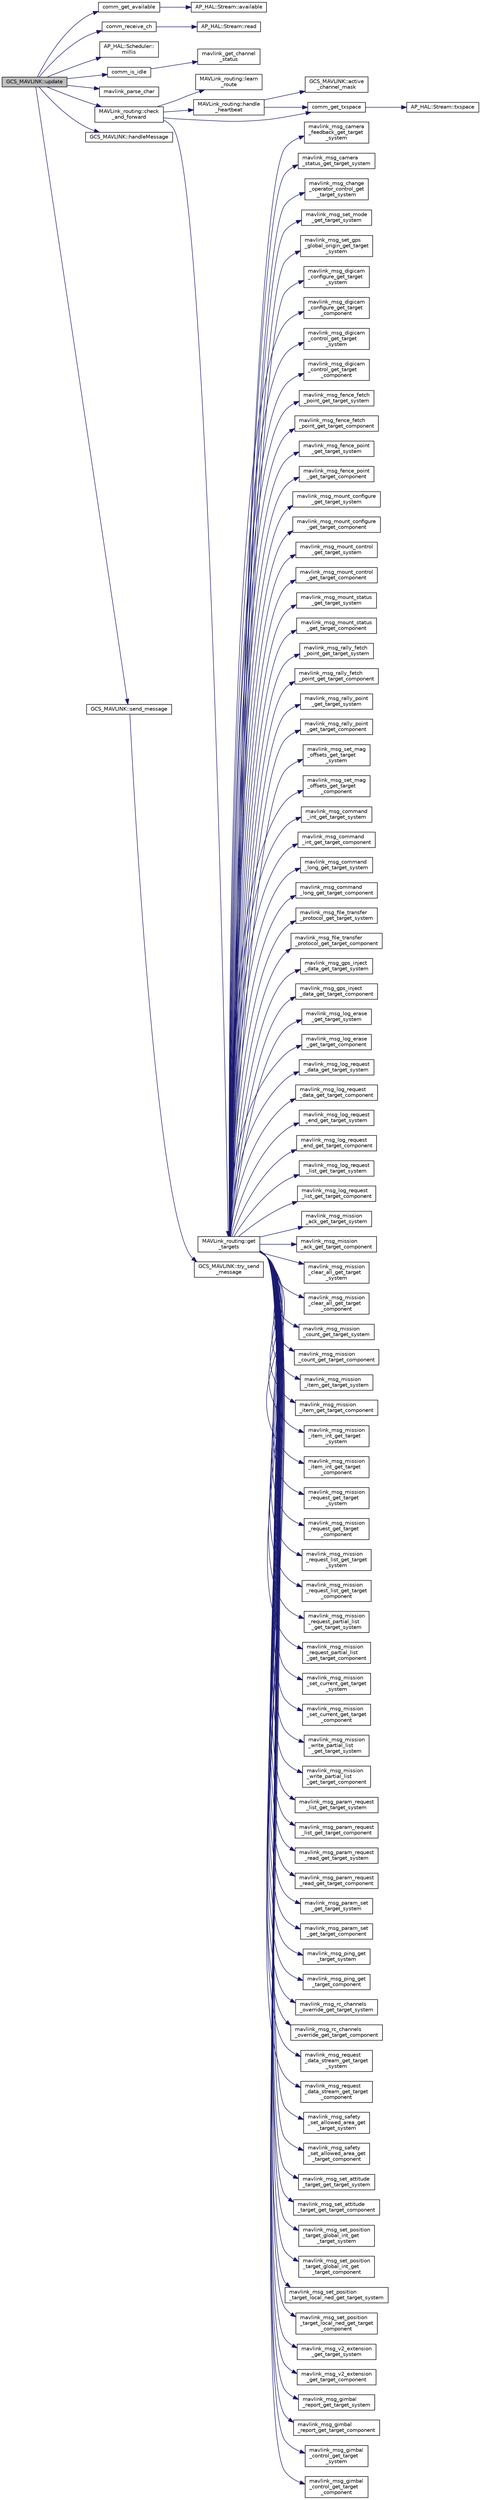 digraph "GCS_MAVLINK::update"
{
 // INTERACTIVE_SVG=YES
  edge [fontname="Helvetica",fontsize="10",labelfontname="Helvetica",labelfontsize="10"];
  node [fontname="Helvetica",fontsize="10",shape=record];
  rankdir="LR";
  Node1 [label="GCS_MAVLINK::update",height=0.2,width=0.4,color="black", fillcolor="grey75", style="filled" fontcolor="black"];
  Node1 -> Node2 [color="midnightblue",fontsize="10",style="solid",fontname="Helvetica"];
  Node2 [label="comm_get_available",height=0.2,width=0.4,color="black", fillcolor="white", style="filled",URL="$GCS__MAVLink_8cpp.html#a2817de906dc695cf406a4a43be1bc724"];
  Node2 -> Node3 [color="midnightblue",fontsize="10",style="solid",fontname="Helvetica"];
  Node3 [label="AP_HAL::Stream::available",height=0.2,width=0.4,color="black", fillcolor="white", style="filled",URL="$classAP__HAL_1_1Stream.html#ae687e48f5689af94d66fb88822923e12"];
  Node1 -> Node4 [color="midnightblue",fontsize="10",style="solid",fontname="Helvetica"];
  Node4 [label="comm_receive_ch",height=0.2,width=0.4,color="black", fillcolor="white", style="filled",URL="$GCS__MAVLink_8cpp.html#a34488d8c3ec2e467fd083707754001d3"];
  Node4 -> Node5 [color="midnightblue",fontsize="10",style="solid",fontname="Helvetica"];
  Node5 [label="AP_HAL::Stream::read",height=0.2,width=0.4,color="black", fillcolor="white", style="filled",URL="$classAP__HAL_1_1Stream.html#ae42ff362cc2a7e527c22f92a3740c2ac"];
  Node1 -> Node6 [color="midnightblue",fontsize="10",style="solid",fontname="Helvetica"];
  Node6 [label="AP_HAL::Scheduler::\lmillis",height=0.2,width=0.4,color="black", fillcolor="white", style="filled",URL="$classAP__HAL_1_1Scheduler.html#a26b68339fc68a562d8d3a1238d0ec8c1"];
  Node1 -> Node7 [color="midnightblue",fontsize="10",style="solid",fontname="Helvetica"];
  Node7 [label="comm_is_idle",height=0.2,width=0.4,color="black", fillcolor="white", style="filled",URL="$GCS__MAVLink_8cpp.html#aa3c44672adc3c408bd488d804acc94c2"];
  Node7 -> Node8 [color="midnightblue",fontsize="10",style="solid",fontname="Helvetica"];
  Node8 [label="mavlink_get_channel\l_status",height=0.2,width=0.4,color="black", fillcolor="white", style="filled",URL="$v0_89_2mavlink__helpers_8h.html#ac006d308067f48514ca5c0cf0b046c28"];
  Node1 -> Node9 [color="midnightblue",fontsize="10",style="solid",fontname="Helvetica"];
  Node9 [label="mavlink_parse_char",height=0.2,width=0.4,color="black", fillcolor="white", style="filled",URL="$v0_89_2mavlink__helpers_8h.html#ad91e8323cefc65965574c09e72365d7d"];
  Node1 -> Node10 [color="midnightblue",fontsize="10",style="solid",fontname="Helvetica"];
  Node10 [label="MAVLink_routing::check\l_and_forward",height=0.2,width=0.4,color="black", fillcolor="white", style="filled",URL="$classMAVLink__routing.html#a474038c8ab695c57e23fb6fec4664947"];
  Node10 -> Node11 [color="midnightblue",fontsize="10",style="solid",fontname="Helvetica"];
  Node11 [label="MAVLink_routing::learn\l_route",height=0.2,width=0.4,color="black", fillcolor="white", style="filled",URL="$classMAVLink__routing.html#ae9e148bcc32752ecc2ba506d7f10e29e"];
  Node10 -> Node12 [color="midnightblue",fontsize="10",style="solid",fontname="Helvetica"];
  Node12 [label="MAVLink_routing::handle\l_heartbeat",height=0.2,width=0.4,color="black", fillcolor="white", style="filled",URL="$classMAVLink__routing.html#ae80b2a0d4f442fe80a7d0097da164b7e"];
  Node12 -> Node13 [color="midnightblue",fontsize="10",style="solid",fontname="Helvetica"];
  Node13 [label="GCS_MAVLINK::active\l_channel_mask",height=0.2,width=0.4,color="black", fillcolor="white", style="filled",URL="$classGCS__MAVLINK.html#acad5b4ab40c7b7486392f07193ce4190"];
  Node12 -> Node14 [color="midnightblue",fontsize="10",style="solid",fontname="Helvetica"];
  Node14 [label="comm_get_txspace",height=0.2,width=0.4,color="black", fillcolor="white", style="filled",URL="$GCS__MAVLink_8cpp.html#a2a0fd455fd37f642e9eb67373a14b7d9"];
  Node14 -> Node15 [color="midnightblue",fontsize="10",style="solid",fontname="Helvetica"];
  Node15 [label="AP_HAL::Stream::txspace",height=0.2,width=0.4,color="black", fillcolor="white", style="filled",URL="$classAP__HAL_1_1Stream.html#a7028834212873394e906bcaf7f4a06b3"];
  Node10 -> Node16 [color="midnightblue",fontsize="10",style="solid",fontname="Helvetica"];
  Node16 [label="MAVLink_routing::get\l_targets",height=0.2,width=0.4,color="black", fillcolor="white", style="filled",URL="$classMAVLink__routing.html#afca07626745616e05d03caf5a0601c2f"];
  Node16 -> Node17 [color="midnightblue",fontsize="10",style="solid",fontname="Helvetica"];
  Node17 [label="mavlink_msg_camera\l_feedback_get_target\l_system",height=0.2,width=0.4,color="black", fillcolor="white", style="filled",URL="$mavlink__msg__camera__feedback_8h.html#a49c2ed506f28a18ddfab46f2897b5b74",tooltip="Get field target_system from camera_feedback message. "];
  Node16 -> Node18 [color="midnightblue",fontsize="10",style="solid",fontname="Helvetica"];
  Node18 [label="mavlink_msg_camera\l_status_get_target_system",height=0.2,width=0.4,color="black", fillcolor="white", style="filled",URL="$mavlink__msg__camera__status_8h.html#a34770fffbaabc5a5e4537d89466730fa",tooltip="Get field target_system from camera_status message. "];
  Node16 -> Node19 [color="midnightblue",fontsize="10",style="solid",fontname="Helvetica"];
  Node19 [label="mavlink_msg_change\l_operator_control_get\l_target_system",height=0.2,width=0.4,color="black", fillcolor="white", style="filled",URL="$v0_89_2common_2mavlink__msg__change__operator__control_8h.html#aaba98e48f6aacbc8cf923df0d35a326d",tooltip="Send a change_operator_control message. "];
  Node16 -> Node20 [color="midnightblue",fontsize="10",style="solid",fontname="Helvetica"];
  Node20 [label="mavlink_msg_set_mode\l_get_target_system",height=0.2,width=0.4,color="black", fillcolor="white", style="filled",URL="$v1_80_2common_2mavlink__msg__set__mode_8h.html#a7d367c4cd9fadb093d9919c5bd0e7af7",tooltip="Send a set_mode message. "];
  Node16 -> Node21 [color="midnightblue",fontsize="10",style="solid",fontname="Helvetica"];
  Node21 [label="mavlink_msg_set_gps\l_global_origin_get_target\l_system",height=0.2,width=0.4,color="black", fillcolor="white", style="filled",URL="$mavlink__msg__set__gps__global__origin_8h.html#afc1f8e098c2196a04b8b60dd31cd3867",tooltip="Send a set_gps_global_origin message. "];
  Node16 -> Node22 [color="midnightblue",fontsize="10",style="solid",fontname="Helvetica"];
  Node22 [label="mavlink_msg_digicam\l_configure_get_target\l_system",height=0.2,width=0.4,color="black", fillcolor="white", style="filled",URL="$v0_89_2ardupilotmega_2mavlink__msg__digicam__configure_8h.html#a300d209a0b32b658a8ae34a809a0f11b",tooltip="Send a digicam_configure message. "];
  Node16 -> Node23 [color="midnightblue",fontsize="10",style="solid",fontname="Helvetica"];
  Node23 [label="mavlink_msg_digicam\l_configure_get_target\l_component",height=0.2,width=0.4,color="black", fillcolor="white", style="filled",URL="$v0_89_2ardupilotmega_2mavlink__msg__digicam__configure_8h.html#a980a5b5ca1fd62503a1eeeaf2a8d9e80",tooltip="Get field target_component from digicam_configure message. "];
  Node16 -> Node24 [color="midnightblue",fontsize="10",style="solid",fontname="Helvetica"];
  Node24 [label="mavlink_msg_digicam\l_control_get_target\l_system",height=0.2,width=0.4,color="black", fillcolor="white", style="filled",URL="$v0_89_2ardupilotmega_2mavlink__msg__digicam__control_8h.html#a762c35a778a3d455c1e8081ffa8929fe",tooltip="Send a digicam_control message. "];
  Node16 -> Node25 [color="midnightblue",fontsize="10",style="solid",fontname="Helvetica"];
  Node25 [label="mavlink_msg_digicam\l_control_get_target\l_component",height=0.2,width=0.4,color="black", fillcolor="white", style="filled",URL="$v0_89_2ardupilotmega_2mavlink__msg__digicam__control_8h.html#a3345b464816b38a9ea2232b2ec93e8a2",tooltip="Get field target_component from digicam_control message. "];
  Node16 -> Node26 [color="midnightblue",fontsize="10",style="solid",fontname="Helvetica"];
  Node26 [label="mavlink_msg_fence_fetch\l_point_get_target_system",height=0.2,width=0.4,color="black", fillcolor="white", style="filled",URL="$v0_89_2ardupilotmega_2mavlink__msg__fence__fetch__point_8h.html#ae17ef65d3985229237950c129e50c903",tooltip="Send a fence_fetch_point message. "];
  Node16 -> Node27 [color="midnightblue",fontsize="10",style="solid",fontname="Helvetica"];
  Node27 [label="mavlink_msg_fence_fetch\l_point_get_target_component",height=0.2,width=0.4,color="black", fillcolor="white", style="filled",URL="$v0_89_2ardupilotmega_2mavlink__msg__fence__fetch__point_8h.html#a5c5c1144561179bbe878489599f15b8e",tooltip="Get field target_component from fence_fetch_point message. "];
  Node16 -> Node28 [color="midnightblue",fontsize="10",style="solid",fontname="Helvetica"];
  Node28 [label="mavlink_msg_fence_point\l_get_target_system",height=0.2,width=0.4,color="black", fillcolor="white", style="filled",URL="$v0_89_2ardupilotmega_2mavlink__msg__fence__point_8h.html#a3b63f03e7038e7c519cee1dd0c699cfd",tooltip="Send a fence_point message. "];
  Node16 -> Node29 [color="midnightblue",fontsize="10",style="solid",fontname="Helvetica"];
  Node29 [label="mavlink_msg_fence_point\l_get_target_component",height=0.2,width=0.4,color="black", fillcolor="white", style="filled",URL="$v0_89_2ardupilotmega_2mavlink__msg__fence__point_8h.html#a73d7dab2563fc83c10c668c3e60ccc7d",tooltip="Get field target_component from fence_point message. "];
  Node16 -> Node30 [color="midnightblue",fontsize="10",style="solid",fontname="Helvetica"];
  Node30 [label="mavlink_msg_mount_configure\l_get_target_system",height=0.2,width=0.4,color="black", fillcolor="white", style="filled",URL="$v0_89_2ardupilotmega_2mavlink__msg__mount__configure_8h.html#a21cd003519d1dd9a3dbe4a2e362b106b",tooltip="Send a mount_configure message. "];
  Node16 -> Node31 [color="midnightblue",fontsize="10",style="solid",fontname="Helvetica"];
  Node31 [label="mavlink_msg_mount_configure\l_get_target_component",height=0.2,width=0.4,color="black", fillcolor="white", style="filled",URL="$v0_89_2ardupilotmega_2mavlink__msg__mount__configure_8h.html#a9f1bd139aabda4af4f8beeea55df73f7",tooltip="Get field target_component from mount_configure message. "];
  Node16 -> Node32 [color="midnightblue",fontsize="10",style="solid",fontname="Helvetica"];
  Node32 [label="mavlink_msg_mount_control\l_get_target_system",height=0.2,width=0.4,color="black", fillcolor="white", style="filled",URL="$v0_89_2ardupilotmega_2mavlink__msg__mount__control_8h.html#afb792cb768907895646055da0e24d896",tooltip="Send a mount_control message. "];
  Node16 -> Node33 [color="midnightblue",fontsize="10",style="solid",fontname="Helvetica"];
  Node33 [label="mavlink_msg_mount_control\l_get_target_component",height=0.2,width=0.4,color="black", fillcolor="white", style="filled",URL="$v0_89_2ardupilotmega_2mavlink__msg__mount__control_8h.html#aa22df514cf73c03c10200f239738d6dc",tooltip="Get field target_component from mount_control message. "];
  Node16 -> Node34 [color="midnightblue",fontsize="10",style="solid",fontname="Helvetica"];
  Node34 [label="mavlink_msg_mount_status\l_get_target_system",height=0.2,width=0.4,color="black", fillcolor="white", style="filled",URL="$v0_89_2ardupilotmega_2mavlink__msg__mount__status_8h.html#a85282abbaba15b47dbf903cd1d7ed44f",tooltip="Send a mount_status message. "];
  Node16 -> Node35 [color="midnightblue",fontsize="10",style="solid",fontname="Helvetica"];
  Node35 [label="mavlink_msg_mount_status\l_get_target_component",height=0.2,width=0.4,color="black", fillcolor="white", style="filled",URL="$v0_89_2ardupilotmega_2mavlink__msg__mount__status_8h.html#ac7f9afc7a1e27509403454bb0ec7b826",tooltip="Get field target_component from mount_status message. "];
  Node16 -> Node36 [color="midnightblue",fontsize="10",style="solid",fontname="Helvetica"];
  Node36 [label="mavlink_msg_rally_fetch\l_point_get_target_system",height=0.2,width=0.4,color="black", fillcolor="white", style="filled",URL="$mavlink__msg__rally__fetch__point_8h.html#a93a5eeefa12a66f59f173074f969e36b",tooltip="Send a rally_fetch_point message. "];
  Node16 -> Node37 [color="midnightblue",fontsize="10",style="solid",fontname="Helvetica"];
  Node37 [label="mavlink_msg_rally_fetch\l_point_get_target_component",height=0.2,width=0.4,color="black", fillcolor="white", style="filled",URL="$mavlink__msg__rally__fetch__point_8h.html#ab5890f4d8eb826c8730f9b31a2924188",tooltip="Get field target_component from rally_fetch_point message. "];
  Node16 -> Node38 [color="midnightblue",fontsize="10",style="solid",fontname="Helvetica"];
  Node38 [label="mavlink_msg_rally_point\l_get_target_system",height=0.2,width=0.4,color="black", fillcolor="white", style="filled",URL="$mavlink__msg__rally__point_8h.html#a0f06807a9cb49d0fb219fec2de4aefa5",tooltip="Send a rally_point message. "];
  Node16 -> Node39 [color="midnightblue",fontsize="10",style="solid",fontname="Helvetica"];
  Node39 [label="mavlink_msg_rally_point\l_get_target_component",height=0.2,width=0.4,color="black", fillcolor="white", style="filled",URL="$mavlink__msg__rally__point_8h.html#ab922dfe808f26bbfbd5eaf5597b4475f",tooltip="Get field target_component from rally_point message. "];
  Node16 -> Node40 [color="midnightblue",fontsize="10",style="solid",fontname="Helvetica"];
  Node40 [label="mavlink_msg_set_mag\l_offsets_get_target\l_system",height=0.2,width=0.4,color="black", fillcolor="white", style="filled",URL="$v0_89_2ardupilotmega_2mavlink__msg__set__mag__offsets_8h.html#a91a71a3c880b57c0d8718744954749c2",tooltip="Send a set_mag_offsets message. "];
  Node16 -> Node41 [color="midnightblue",fontsize="10",style="solid",fontname="Helvetica"];
  Node41 [label="mavlink_msg_set_mag\l_offsets_get_target\l_component",height=0.2,width=0.4,color="black", fillcolor="white", style="filled",URL="$v0_89_2ardupilotmega_2mavlink__msg__set__mag__offsets_8h.html#a18167f142e670b000f7b991b4e9cf9cb",tooltip="Get field target_component from set_mag_offsets message. "];
  Node16 -> Node42 [color="midnightblue",fontsize="10",style="solid",fontname="Helvetica"];
  Node42 [label="mavlink_msg_command\l_int_get_target_system",height=0.2,width=0.4,color="black", fillcolor="white", style="filled",URL="$mavlink__msg__command__int_8h.html#ac5db39be4bfbf1adbfe90bec46dbe24a",tooltip="Send a command_int message. "];
  Node16 -> Node43 [color="midnightblue",fontsize="10",style="solid",fontname="Helvetica"];
  Node43 [label="mavlink_msg_command\l_int_get_target_component",height=0.2,width=0.4,color="black", fillcolor="white", style="filled",URL="$mavlink__msg__command__int_8h.html#a41ae9b1a8ab156a2f53d7a27cbd29a6d",tooltip="Get field target_component from command_int message. "];
  Node16 -> Node44 [color="midnightblue",fontsize="10",style="solid",fontname="Helvetica"];
  Node44 [label="mavlink_msg_command\l_long_get_target_system",height=0.2,width=0.4,color="black", fillcolor="white", style="filled",URL="$mavlink__msg__command__long_8h.html#aa303ae37beaba2780bc9559c945fd01d",tooltip="Send a command_long message. "];
  Node16 -> Node45 [color="midnightblue",fontsize="10",style="solid",fontname="Helvetica"];
  Node45 [label="mavlink_msg_command\l_long_get_target_component",height=0.2,width=0.4,color="black", fillcolor="white", style="filled",URL="$mavlink__msg__command__long_8h.html#a92634cac6e4e4f42a0ac684b3b68993c",tooltip="Get field target_component from command_long message. "];
  Node16 -> Node46 [color="midnightblue",fontsize="10",style="solid",fontname="Helvetica"];
  Node46 [label="mavlink_msg_file_transfer\l_protocol_get_target_system",height=0.2,width=0.4,color="black", fillcolor="white", style="filled",URL="$mavlink__msg__file__transfer__protocol_8h.html#af70f59f270211cb4edffff2a390b677d",tooltip="Get field target_system from file_transfer_protocol message. "];
  Node16 -> Node47 [color="midnightblue",fontsize="10",style="solid",fontname="Helvetica"];
  Node47 [label="mavlink_msg_file_transfer\l_protocol_get_target_component",height=0.2,width=0.4,color="black", fillcolor="white", style="filled",URL="$mavlink__msg__file__transfer__protocol_8h.html#a156af986b66e9c0dbd4dcf32f82928fd",tooltip="Get field target_component from file_transfer_protocol message. "];
  Node16 -> Node48 [color="midnightblue",fontsize="10",style="solid",fontname="Helvetica"];
  Node48 [label="mavlink_msg_gps_inject\l_data_get_target_system",height=0.2,width=0.4,color="black", fillcolor="white", style="filled",URL="$mavlink__msg__gps__inject__data_8h.html#a3dac4d64b6a01f8253d66327cd3a41cc",tooltip="Send a gps_inject_data message. "];
  Node16 -> Node49 [color="midnightblue",fontsize="10",style="solid",fontname="Helvetica"];
  Node49 [label="mavlink_msg_gps_inject\l_data_get_target_component",height=0.2,width=0.4,color="black", fillcolor="white", style="filled",URL="$mavlink__msg__gps__inject__data_8h.html#a7541f1d1f27327011d611ca9b731bef6",tooltip="Get field target_component from gps_inject_data message. "];
  Node16 -> Node50 [color="midnightblue",fontsize="10",style="solid",fontname="Helvetica"];
  Node50 [label="mavlink_msg_log_erase\l_get_target_system",height=0.2,width=0.4,color="black", fillcolor="white", style="filled",URL="$mavlink__msg__log__erase_8h.html#a9ceb78d6683be034e40df6778bf5548f",tooltip="Send a log_erase message. "];
  Node16 -> Node51 [color="midnightblue",fontsize="10",style="solid",fontname="Helvetica"];
  Node51 [label="mavlink_msg_log_erase\l_get_target_component",height=0.2,width=0.4,color="black", fillcolor="white", style="filled",URL="$mavlink__msg__log__erase_8h.html#ad4e2e408568343966f459f19191e488a",tooltip="Get field target_component from log_erase message. "];
  Node16 -> Node52 [color="midnightblue",fontsize="10",style="solid",fontname="Helvetica"];
  Node52 [label="mavlink_msg_log_request\l_data_get_target_system",height=0.2,width=0.4,color="black", fillcolor="white", style="filled",URL="$mavlink__msg__log__request__data_8h.html#a9a68144cd3d11e5c21faea1a3bced62e",tooltip="Send a log_request_data message. "];
  Node16 -> Node53 [color="midnightblue",fontsize="10",style="solid",fontname="Helvetica"];
  Node53 [label="mavlink_msg_log_request\l_data_get_target_component",height=0.2,width=0.4,color="black", fillcolor="white", style="filled",URL="$mavlink__msg__log__request__data_8h.html#a1234a00f78251fe9077ac48b8aa0289c",tooltip="Get field target_component from log_request_data message. "];
  Node16 -> Node54 [color="midnightblue",fontsize="10",style="solid",fontname="Helvetica"];
  Node54 [label="mavlink_msg_log_request\l_end_get_target_system",height=0.2,width=0.4,color="black", fillcolor="white", style="filled",URL="$mavlink__msg__log__request__end_8h.html#a50db82f0dddb1868e4e4cdfa68106153",tooltip="Send a log_request_end message. "];
  Node16 -> Node55 [color="midnightblue",fontsize="10",style="solid",fontname="Helvetica"];
  Node55 [label="mavlink_msg_log_request\l_end_get_target_component",height=0.2,width=0.4,color="black", fillcolor="white", style="filled",URL="$mavlink__msg__log__request__end_8h.html#a9a60f7d55a41077c0757d5122f98eda1",tooltip="Get field target_component from log_request_end message. "];
  Node16 -> Node56 [color="midnightblue",fontsize="10",style="solid",fontname="Helvetica"];
  Node56 [label="mavlink_msg_log_request\l_list_get_target_system",height=0.2,width=0.4,color="black", fillcolor="white", style="filled",URL="$mavlink__msg__log__request__list_8h.html#ad7f54a7b637017ae3e9224d555d26d54",tooltip="Send a log_request_list message. "];
  Node16 -> Node57 [color="midnightblue",fontsize="10",style="solid",fontname="Helvetica"];
  Node57 [label="mavlink_msg_log_request\l_list_get_target_component",height=0.2,width=0.4,color="black", fillcolor="white", style="filled",URL="$mavlink__msg__log__request__list_8h.html#ad3d66e99a97876cbe6a7697d845157a9",tooltip="Get field target_component from log_request_list message. "];
  Node16 -> Node58 [color="midnightblue",fontsize="10",style="solid",fontname="Helvetica"];
  Node58 [label="mavlink_msg_mission\l_ack_get_target_system",height=0.2,width=0.4,color="black", fillcolor="white", style="filled",URL="$mavlink__msg__mission__ack_8h.html#a5bdbdf804e9b4c52b95d62b620026ff6",tooltip="Send a mission_ack message. "];
  Node16 -> Node59 [color="midnightblue",fontsize="10",style="solid",fontname="Helvetica"];
  Node59 [label="mavlink_msg_mission\l_ack_get_target_component",height=0.2,width=0.4,color="black", fillcolor="white", style="filled",URL="$mavlink__msg__mission__ack_8h.html#a3464f39a8ef4feb464e7db76f5961caf",tooltip="Get field target_component from mission_ack message. "];
  Node16 -> Node60 [color="midnightblue",fontsize="10",style="solid",fontname="Helvetica"];
  Node60 [label="mavlink_msg_mission\l_clear_all_get_target\l_system",height=0.2,width=0.4,color="black", fillcolor="white", style="filled",URL="$mavlink__msg__mission__clear__all_8h.html#ad99d22830d5759f3c814f350ba5f6412",tooltip="Send a mission_clear_all message. "];
  Node16 -> Node61 [color="midnightblue",fontsize="10",style="solid",fontname="Helvetica"];
  Node61 [label="mavlink_msg_mission\l_clear_all_get_target\l_component",height=0.2,width=0.4,color="black", fillcolor="white", style="filled",URL="$mavlink__msg__mission__clear__all_8h.html#aca378d4b568f4980615bf2b0877a4d6c",tooltip="Get field target_component from mission_clear_all message. "];
  Node16 -> Node62 [color="midnightblue",fontsize="10",style="solid",fontname="Helvetica"];
  Node62 [label="mavlink_msg_mission\l_count_get_target_system",height=0.2,width=0.4,color="black", fillcolor="white", style="filled",URL="$mavlink__msg__mission__count_8h.html#a500da310e43c813a47ee71e2387b8a0a",tooltip="Send a mission_count message. "];
  Node16 -> Node63 [color="midnightblue",fontsize="10",style="solid",fontname="Helvetica"];
  Node63 [label="mavlink_msg_mission\l_count_get_target_component",height=0.2,width=0.4,color="black", fillcolor="white", style="filled",URL="$mavlink__msg__mission__count_8h.html#a0f68825d53753bf9db735c8b4902390c",tooltip="Get field target_component from mission_count message. "];
  Node16 -> Node64 [color="midnightblue",fontsize="10",style="solid",fontname="Helvetica"];
  Node64 [label="mavlink_msg_mission\l_item_get_target_system",height=0.2,width=0.4,color="black", fillcolor="white", style="filled",URL="$mavlink__msg__mission__item_8h.html#a73255c850c32f5dfd03813dd3002a0d5",tooltip="Send a mission_item message. "];
  Node16 -> Node65 [color="midnightblue",fontsize="10",style="solid",fontname="Helvetica"];
  Node65 [label="mavlink_msg_mission\l_item_get_target_component",height=0.2,width=0.4,color="black", fillcolor="white", style="filled",URL="$mavlink__msg__mission__item_8h.html#a7addfced1b504d2383aa995a5944bfbd",tooltip="Get field target_component from mission_item message. "];
  Node16 -> Node66 [color="midnightblue",fontsize="10",style="solid",fontname="Helvetica"];
  Node66 [label="mavlink_msg_mission\l_item_int_get_target\l_system",height=0.2,width=0.4,color="black", fillcolor="white", style="filled",URL="$mavlink__msg__mission__item__int_8h.html#a0108f2d98ad995481fa09388d69d799d",tooltip="Send a mission_item_int message. "];
  Node16 -> Node67 [color="midnightblue",fontsize="10",style="solid",fontname="Helvetica"];
  Node67 [label="mavlink_msg_mission\l_item_int_get_target\l_component",height=0.2,width=0.4,color="black", fillcolor="white", style="filled",URL="$mavlink__msg__mission__item__int_8h.html#abd354799b278738d8a158f1e456f1713",tooltip="Get field target_component from mission_item_int message. "];
  Node16 -> Node68 [color="midnightblue",fontsize="10",style="solid",fontname="Helvetica"];
  Node68 [label="mavlink_msg_mission\l_request_get_target\l_system",height=0.2,width=0.4,color="black", fillcolor="white", style="filled",URL="$mavlink__msg__mission__request_8h.html#a073159e928d0401d9ece31d872c2be28",tooltip="Send a mission_request message. "];
  Node16 -> Node69 [color="midnightblue",fontsize="10",style="solid",fontname="Helvetica"];
  Node69 [label="mavlink_msg_mission\l_request_get_target\l_component",height=0.2,width=0.4,color="black", fillcolor="white", style="filled",URL="$mavlink__msg__mission__request_8h.html#aa9c7b0689129852adc745dc95d5294e1",tooltip="Get field target_component from mission_request message. "];
  Node16 -> Node70 [color="midnightblue",fontsize="10",style="solid",fontname="Helvetica"];
  Node70 [label="mavlink_msg_mission\l_request_list_get_target\l_system",height=0.2,width=0.4,color="black", fillcolor="white", style="filled",URL="$mavlink__msg__mission__request__list_8h.html#a1e2b7c75c839c0e54ca73862cc24703f",tooltip="Send a mission_request_list message. "];
  Node16 -> Node71 [color="midnightblue",fontsize="10",style="solid",fontname="Helvetica"];
  Node71 [label="mavlink_msg_mission\l_request_list_get_target\l_component",height=0.2,width=0.4,color="black", fillcolor="white", style="filled",URL="$mavlink__msg__mission__request__list_8h.html#a1b007d0eb1349b6a12cbd1894e58106c",tooltip="Get field target_component from mission_request_list message. "];
  Node16 -> Node72 [color="midnightblue",fontsize="10",style="solid",fontname="Helvetica"];
  Node72 [label="mavlink_msg_mission\l_request_partial_list\l_get_target_system",height=0.2,width=0.4,color="black", fillcolor="white", style="filled",URL="$mavlink__msg__mission__request__partial__list_8h.html#a25a448273be26810c78065bd096969d0",tooltip="Send a mission_request_partial_list message. "];
  Node16 -> Node73 [color="midnightblue",fontsize="10",style="solid",fontname="Helvetica"];
  Node73 [label="mavlink_msg_mission\l_request_partial_list\l_get_target_component",height=0.2,width=0.4,color="black", fillcolor="white", style="filled",URL="$mavlink__msg__mission__request__partial__list_8h.html#aa34097523fb6d6b36e28c92c3ad546f8",tooltip="Get field target_component from mission_request_partial_list message. "];
  Node16 -> Node74 [color="midnightblue",fontsize="10",style="solid",fontname="Helvetica"];
  Node74 [label="mavlink_msg_mission\l_set_current_get_target\l_system",height=0.2,width=0.4,color="black", fillcolor="white", style="filled",URL="$mavlink__msg__mission__set__current_8h.html#a8f8267540cc78d6a887bc7ac91a9a908",tooltip="Send a mission_set_current message. "];
  Node16 -> Node75 [color="midnightblue",fontsize="10",style="solid",fontname="Helvetica"];
  Node75 [label="mavlink_msg_mission\l_set_current_get_target\l_component",height=0.2,width=0.4,color="black", fillcolor="white", style="filled",URL="$mavlink__msg__mission__set__current_8h.html#a4e6f75dab7034b548ad8b744d4771a1d",tooltip="Get field target_component from mission_set_current message. "];
  Node16 -> Node76 [color="midnightblue",fontsize="10",style="solid",fontname="Helvetica"];
  Node76 [label="mavlink_msg_mission\l_write_partial_list\l_get_target_system",height=0.2,width=0.4,color="black", fillcolor="white", style="filled",URL="$mavlink__msg__mission__write__partial__list_8h.html#a87d1b4f913c43c842dbea35d2596350a",tooltip="Send a mission_write_partial_list message. "];
  Node16 -> Node77 [color="midnightblue",fontsize="10",style="solid",fontname="Helvetica"];
  Node77 [label="mavlink_msg_mission\l_write_partial_list\l_get_target_component",height=0.2,width=0.4,color="black", fillcolor="white", style="filled",URL="$mavlink__msg__mission__write__partial__list_8h.html#a756c4a889c90b0a9e939a5ef6e723fb7",tooltip="Get field target_component from mission_write_partial_list message. "];
  Node16 -> Node78 [color="midnightblue",fontsize="10",style="solid",fontname="Helvetica"];
  Node78 [label="mavlink_msg_param_request\l_list_get_target_system",height=0.2,width=0.4,color="black", fillcolor="white", style="filled",URL="$v0_89_2common_2mavlink__msg__param__request__list_8h.html#a375108340a4c741a85d65fbb9e7ee31d",tooltip="Send a param_request_list message. "];
  Node16 -> Node79 [color="midnightblue",fontsize="10",style="solid",fontname="Helvetica"];
  Node79 [label="mavlink_msg_param_request\l_list_get_target_component",height=0.2,width=0.4,color="black", fillcolor="white", style="filled",URL="$v0_89_2common_2mavlink__msg__param__request__list_8h.html#aceb0279028acc3383f70b071df862d53",tooltip="Get field target_component from param_request_list message. "];
  Node16 -> Node80 [color="midnightblue",fontsize="10",style="solid",fontname="Helvetica"];
  Node80 [label="mavlink_msg_param_request\l_read_get_target_system",height=0.2,width=0.4,color="black", fillcolor="white", style="filled",URL="$v0_89_2common_2mavlink__msg__param__request__read_8h.html#adbafb04961147bb204aa743abdebb2e8",tooltip="Send a param_request_read message. "];
  Node16 -> Node81 [color="midnightblue",fontsize="10",style="solid",fontname="Helvetica"];
  Node81 [label="mavlink_msg_param_request\l_read_get_target_component",height=0.2,width=0.4,color="black", fillcolor="white", style="filled",URL="$v0_89_2common_2mavlink__msg__param__request__read_8h.html#a9c132ad4fe22a20e6980b35563c676f6",tooltip="Get field target_component from param_request_read message. "];
  Node16 -> Node82 [color="midnightblue",fontsize="10",style="solid",fontname="Helvetica"];
  Node82 [label="mavlink_msg_param_set\l_get_target_system",height=0.2,width=0.4,color="black", fillcolor="white", style="filled",URL="$v0_89_2common_2mavlink__msg__param__set_8h.html#a80cd2200ce339fcabaa39c6a458bf97e",tooltip="Send a param_set message. "];
  Node16 -> Node83 [color="midnightblue",fontsize="10",style="solid",fontname="Helvetica"];
  Node83 [label="mavlink_msg_param_set\l_get_target_component",height=0.2,width=0.4,color="black", fillcolor="white", style="filled",URL="$v0_89_2common_2mavlink__msg__param__set_8h.html#a9913acc808d1826498a373ee28ef829b",tooltip="Get field target_component from param_set message. "];
  Node16 -> Node84 [color="midnightblue",fontsize="10",style="solid",fontname="Helvetica"];
  Node84 [label="mavlink_msg_ping_get\l_target_system",height=0.2,width=0.4,color="black", fillcolor="white", style="filled",URL="$v0_89_2common_2mavlink__msg__ping_8h.html#ab426aa49db73be9972e7dae0deb3e64a",tooltip="Get field target_system from ping message. "];
  Node16 -> Node85 [color="midnightblue",fontsize="10",style="solid",fontname="Helvetica"];
  Node85 [label="mavlink_msg_ping_get\l_target_component",height=0.2,width=0.4,color="black", fillcolor="white", style="filled",URL="$v0_89_2common_2mavlink__msg__ping_8h.html#a8156363d6d8655bfd26f4eff5682117a",tooltip="Get field target_component from ping message. "];
  Node16 -> Node86 [color="midnightblue",fontsize="10",style="solid",fontname="Helvetica"];
  Node86 [label="mavlink_msg_rc_channels\l_override_get_target_system",height=0.2,width=0.4,color="black", fillcolor="white", style="filled",URL="$v0_89_2common_2mavlink__msg__rc__channels__override_8h.html#aeaf13cba492c8e7f9028f24e2c1bc18f",tooltip="Send a rc_channels_override message. "];
  Node16 -> Node87 [color="midnightblue",fontsize="10",style="solid",fontname="Helvetica"];
  Node87 [label="mavlink_msg_rc_channels\l_override_get_target_component",height=0.2,width=0.4,color="black", fillcolor="white", style="filled",URL="$v0_89_2common_2mavlink__msg__rc__channels__override_8h.html#a22b8772986ae6334ad757b8d650a4e8e",tooltip="Get field target_component from rc_channels_override message. "];
  Node16 -> Node88 [color="midnightblue",fontsize="10",style="solid",fontname="Helvetica"];
  Node88 [label="mavlink_msg_request\l_data_stream_get_target\l_system",height=0.2,width=0.4,color="black", fillcolor="white", style="filled",URL="$v0_89_2common_2mavlink__msg__request__data__stream_8h.html#ab8d7d85386505484c7842677d67bf024",tooltip="Send a request_data_stream message. "];
  Node16 -> Node89 [color="midnightblue",fontsize="10",style="solid",fontname="Helvetica"];
  Node89 [label="mavlink_msg_request\l_data_stream_get_target\l_component",height=0.2,width=0.4,color="black", fillcolor="white", style="filled",URL="$v0_89_2common_2mavlink__msg__request__data__stream_8h.html#a5bb35db644a769c6a6a872fff2659985",tooltip="Get field target_component from request_data_stream message. "];
  Node16 -> Node90 [color="midnightblue",fontsize="10",style="solid",fontname="Helvetica"];
  Node90 [label="mavlink_msg_safety\l_set_allowed_area_get\l_target_system",height=0.2,width=0.4,color="black", fillcolor="white", style="filled",URL="$v0_89_2common_2mavlink__msg__safety__set__allowed__area_8h.html#a90beb6b8f42e58e351816526b92206d9",tooltip="Send a safety_set_allowed_area message. "];
  Node16 -> Node91 [color="midnightblue",fontsize="10",style="solid",fontname="Helvetica"];
  Node91 [label="mavlink_msg_safety\l_set_allowed_area_get\l_target_component",height=0.2,width=0.4,color="black", fillcolor="white", style="filled",URL="$v0_89_2common_2mavlink__msg__safety__set__allowed__area_8h.html#a8b8cddbccfd44fd7641372ff818b4543",tooltip="Get field target_component from safety_set_allowed_area message. "];
  Node16 -> Node92 [color="midnightblue",fontsize="10",style="solid",fontname="Helvetica"];
  Node92 [label="mavlink_msg_set_attitude\l_target_get_target_system",height=0.2,width=0.4,color="black", fillcolor="white", style="filled",URL="$mavlink__msg__set__attitude__target_8h.html#a4526670adfbdac1846ab084e5d2e3b52",tooltip="Get field target_system from set_attitude_target message. "];
  Node16 -> Node93 [color="midnightblue",fontsize="10",style="solid",fontname="Helvetica"];
  Node93 [label="mavlink_msg_set_attitude\l_target_get_target_component",height=0.2,width=0.4,color="black", fillcolor="white", style="filled",URL="$mavlink__msg__set__attitude__target_8h.html#ae2f610158f9547edb6b301b29f7fa3df",tooltip="Get field target_component from set_attitude_target message. "];
  Node16 -> Node94 [color="midnightblue",fontsize="10",style="solid",fontname="Helvetica"];
  Node94 [label="mavlink_msg_set_position\l_target_global_int_get\l_target_system",height=0.2,width=0.4,color="black", fillcolor="white", style="filled",URL="$mavlink__msg__set__position__target__global__int_8h.html#a35af3722b651e8d82a9ac4aeda7d6647",tooltip="Get field target_system from set_position_target_global_int message. "];
  Node16 -> Node95 [color="midnightblue",fontsize="10",style="solid",fontname="Helvetica"];
  Node95 [label="mavlink_msg_set_position\l_target_global_int_get\l_target_component",height=0.2,width=0.4,color="black", fillcolor="white", style="filled",URL="$mavlink__msg__set__position__target__global__int_8h.html#a0d497ab3dda601ec07006fe786cf9492",tooltip="Get field target_component from set_position_target_global_int message. "];
  Node16 -> Node96 [color="midnightblue",fontsize="10",style="solid",fontname="Helvetica"];
  Node96 [label="mavlink_msg_set_position\l_target_local_ned_get_target_system",height=0.2,width=0.4,color="black", fillcolor="white", style="filled",URL="$mavlink__msg__set__position__target__local__ned_8h.html#a6d103bc762933d397cfd48bd992cba4a",tooltip="Get field target_system from set_position_target_local_ned message. "];
  Node16 -> Node97 [color="midnightblue",fontsize="10",style="solid",fontname="Helvetica"];
  Node97 [label="mavlink_msg_set_position\l_target_local_ned_get_target\l_component",height=0.2,width=0.4,color="black", fillcolor="white", style="filled",URL="$mavlink__msg__set__position__target__local__ned_8h.html#aacf6af2866a678a3afd3c026a2d9705c",tooltip="Get field target_component from set_position_target_local_ned message. "];
  Node16 -> Node98 [color="midnightblue",fontsize="10",style="solid",fontname="Helvetica"];
  Node98 [label="mavlink_msg_v2_extension\l_get_target_system",height=0.2,width=0.4,color="black", fillcolor="white", style="filled",URL="$mavlink__msg__v2__extension_8h.html#a8b5278f51f4e434a4987b48e3866655b",tooltip="Get field target_system from v2_extension message. "];
  Node16 -> Node99 [color="midnightblue",fontsize="10",style="solid",fontname="Helvetica"];
  Node99 [label="mavlink_msg_v2_extension\l_get_target_component",height=0.2,width=0.4,color="black", fillcolor="white", style="filled",URL="$mavlink__msg__v2__extension_8h.html#a235a37ec3f3c80c6e8a7d66e342ce61a",tooltip="Get field target_component from v2_extension message. "];
  Node16 -> Node100 [color="midnightblue",fontsize="10",style="solid",fontname="Helvetica"];
  Node100 [label="mavlink_msg_gimbal\l_report_get_target_system",height=0.2,width=0.4,color="black", fillcolor="white", style="filled",URL="$mavlink__msg__gimbal__report_8h.html#a880bd0ac4bd617357a2c9984c799d60d",tooltip="Send a gimbal_report message. "];
  Node16 -> Node101 [color="midnightblue",fontsize="10",style="solid",fontname="Helvetica"];
  Node101 [label="mavlink_msg_gimbal\l_report_get_target_component",height=0.2,width=0.4,color="black", fillcolor="white", style="filled",URL="$mavlink__msg__gimbal__report_8h.html#a9117e7dd4589ca41fd7141b1a6c37a71",tooltip="Get field target_component from gimbal_report message. "];
  Node16 -> Node102 [color="midnightblue",fontsize="10",style="solid",fontname="Helvetica"];
  Node102 [label="mavlink_msg_gimbal\l_control_get_target\l_system",height=0.2,width=0.4,color="black", fillcolor="white", style="filled",URL="$mavlink__msg__gimbal__control_8h.html#a42874b6a45f8c2392bdc99e808b1ff2e",tooltip="Send a gimbal_control message. "];
  Node16 -> Node103 [color="midnightblue",fontsize="10",style="solid",fontname="Helvetica"];
  Node103 [label="mavlink_msg_gimbal\l_control_get_target\l_component",height=0.2,width=0.4,color="black", fillcolor="white", style="filled",URL="$mavlink__msg__gimbal__control_8h.html#a752e26e69a582e96194bb237c942ec2f",tooltip="Get field target_component from gimbal_control message. "];
  Node10 -> Node14 [color="midnightblue",fontsize="10",style="solid",fontname="Helvetica"];
  Node1 -> Node104 [color="midnightblue",fontsize="10",style="solid",fontname="Helvetica"];
  Node104 [label="GCS_MAVLINK::handleMessage",height=0.2,width=0.4,color="black", fillcolor="white", style="filled",URL="$classGCS__MAVLINK.html#abb596b32310617280c46a6560e00b5d3"];
  Node1 -> Node105 [color="midnightblue",fontsize="10",style="solid",fontname="Helvetica"];
  Node105 [label="GCS_MAVLINK::send_message",height=0.2,width=0.4,color="black", fillcolor="white", style="filled",URL="$classGCS__MAVLINK.html#a4902306dab46ff02b2296f99eb1f1c9c"];
  Node105 -> Node106 [color="midnightblue",fontsize="10",style="solid",fontname="Helvetica"];
  Node106 [label="GCS_MAVLINK::try_send\l_message",height=0.2,width=0.4,color="black", fillcolor="white", style="filled",URL="$classGCS__MAVLINK.html#a30034cdbd89bcfb86392411f9b5935db"];
}
